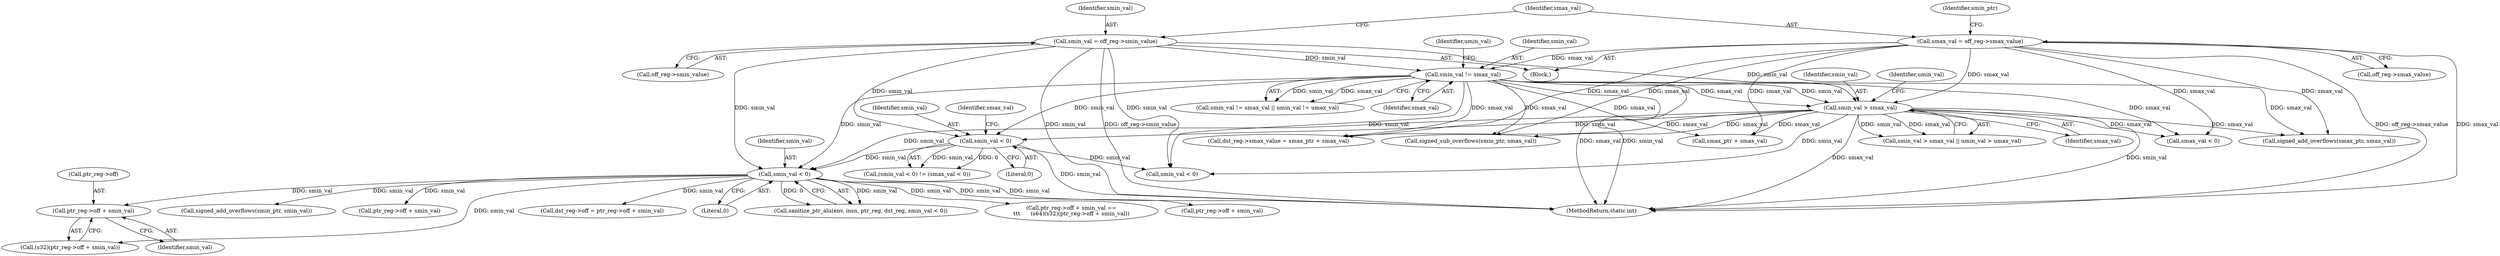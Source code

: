 digraph "0_linux_979d63d50c0c0f7bc537bf821e056cc9fe5abd38@pointer" {
"1000404" [label="(Call,ptr_reg->off + smin_val)"];
"1000377" [label="(Call,smin_val < 0)"];
"1000234" [label="(Call,smin_val != smax_val)"];
"1000156" [label="(Call,smin_val = off_reg->smin_value)"];
"1000162" [label="(Call,smax_val = off_reg->smax_value)"];
"1000312" [label="(Call,smin_val < 0)"];
"1000241" [label="(Call,smin_val > smax_val)"];
"1000482" [label="(Call,dst_reg->smax_value = smax_ptr + smax_val)"];
"1000242" [label="(Identifier,smin_val)"];
"1000691" [label="(Call,signed_sub_overflows(smin_ptr, smax_val))"];
"1000437" [label="(Call,dst_reg->off = ptr_reg->off + smin_val)"];
"1000486" [label="(Call,smax_ptr + smax_val)"];
"1000243" [label="(Identifier,smax_val)"];
"1000316" [label="(Identifier,smax_val)"];
"1000315" [label="(Call,smax_val < 0)"];
"1000311" [label="(Call,(smin_val < 0) != (smax_val < 0))"];
"1000314" [label="(Literal,0)"];
"1000372" [label="(Call,sanitize_ptr_alu(env, insn, ptr_reg, dst_reg, smin_val < 0))"];
"1000157" [label="(Identifier,smin_val)"];
"1000156" [label="(Call,smin_val = off_reg->smin_value)"];
"1000164" [label="(Call,off_reg->smax_value)"];
"1000169" [label="(Identifier,smin_ptr)"];
"1000312" [label="(Call,smin_val < 0)"];
"1000404" [label="(Call,ptr_reg->off + smin_val)"];
"1000441" [label="(Call,ptr_reg->off + smin_val)"];
"1000124" [label="(Block,)"];
"1000245" [label="(Identifier,umin_val)"];
"1000402" [label="(Call,(s32)(ptr_reg->off + smin_val))"];
"1000240" [label="(Call,smin_val > smax_val || umin_val > umax_val)"];
"1000907" [label="(MethodReturn,static int)"];
"1000162" [label="(Call,smax_val = off_reg->smax_value)"];
"1000377" [label="(Call,smin_val < 0)"];
"1000163" [label="(Identifier,smax_val)"];
"1000235" [label="(Identifier,smin_val)"];
"1000579" [label="(Call,smin_val < 0)"];
"1000233" [label="(Call,smin_val != smax_val || umin_val != umax_val)"];
"1000241" [label="(Call,smin_val > smax_val)"];
"1000238" [label="(Identifier,umin_val)"];
"1000408" [label="(Identifier,smin_val)"];
"1000313" [label="(Identifier,smin_val)"];
"1000234" [label="(Call,smin_val != smax_val)"];
"1000394" [label="(Call,ptr_reg->off + smin_val ==\n\t\t\t      (s64)(s32)(ptr_reg->off + smin_val))"];
"1000395" [label="(Call,ptr_reg->off + smin_val)"];
"1000459" [label="(Call,signed_add_overflows(smax_ptr, smax_val))"];
"1000158" [label="(Call,off_reg->smin_value)"];
"1000405" [label="(Call,ptr_reg->off)"];
"1000379" [label="(Literal,0)"];
"1000236" [label="(Identifier,smax_val)"];
"1000456" [label="(Call,signed_add_overflows(smin_ptr, smin_val))"];
"1000378" [label="(Identifier,smin_val)"];
"1000404" -> "1000402"  [label="AST: "];
"1000404" -> "1000408"  [label="CFG: "];
"1000405" -> "1000404"  [label="AST: "];
"1000408" -> "1000404"  [label="AST: "];
"1000402" -> "1000404"  [label="CFG: "];
"1000377" -> "1000404"  [label="DDG: smin_val"];
"1000377" -> "1000372"  [label="AST: "];
"1000377" -> "1000379"  [label="CFG: "];
"1000378" -> "1000377"  [label="AST: "];
"1000379" -> "1000377"  [label="AST: "];
"1000372" -> "1000377"  [label="CFG: "];
"1000377" -> "1000907"  [label="DDG: smin_val"];
"1000377" -> "1000372"  [label="DDG: smin_val"];
"1000377" -> "1000372"  [label="DDG: 0"];
"1000234" -> "1000377"  [label="DDG: smin_val"];
"1000156" -> "1000377"  [label="DDG: smin_val"];
"1000312" -> "1000377"  [label="DDG: smin_val"];
"1000241" -> "1000377"  [label="DDG: smin_val"];
"1000377" -> "1000394"  [label="DDG: smin_val"];
"1000377" -> "1000395"  [label="DDG: smin_val"];
"1000377" -> "1000402"  [label="DDG: smin_val"];
"1000377" -> "1000437"  [label="DDG: smin_val"];
"1000377" -> "1000441"  [label="DDG: smin_val"];
"1000377" -> "1000456"  [label="DDG: smin_val"];
"1000234" -> "1000233"  [label="AST: "];
"1000234" -> "1000236"  [label="CFG: "];
"1000235" -> "1000234"  [label="AST: "];
"1000236" -> "1000234"  [label="AST: "];
"1000238" -> "1000234"  [label="CFG: "];
"1000233" -> "1000234"  [label="CFG: "];
"1000234" -> "1000907"  [label="DDG: smax_val"];
"1000234" -> "1000907"  [label="DDG: smin_val"];
"1000234" -> "1000233"  [label="DDG: smin_val"];
"1000234" -> "1000233"  [label="DDG: smax_val"];
"1000156" -> "1000234"  [label="DDG: smin_val"];
"1000162" -> "1000234"  [label="DDG: smax_val"];
"1000234" -> "1000241"  [label="DDG: smin_val"];
"1000234" -> "1000241"  [label="DDG: smax_val"];
"1000234" -> "1000312"  [label="DDG: smin_val"];
"1000234" -> "1000315"  [label="DDG: smax_val"];
"1000234" -> "1000459"  [label="DDG: smax_val"];
"1000234" -> "1000482"  [label="DDG: smax_val"];
"1000234" -> "1000486"  [label="DDG: smax_val"];
"1000234" -> "1000579"  [label="DDG: smin_val"];
"1000234" -> "1000691"  [label="DDG: smax_val"];
"1000156" -> "1000124"  [label="AST: "];
"1000156" -> "1000158"  [label="CFG: "];
"1000157" -> "1000156"  [label="AST: "];
"1000158" -> "1000156"  [label="AST: "];
"1000163" -> "1000156"  [label="CFG: "];
"1000156" -> "1000907"  [label="DDG: smin_val"];
"1000156" -> "1000907"  [label="DDG: off_reg->smin_value"];
"1000156" -> "1000241"  [label="DDG: smin_val"];
"1000156" -> "1000312"  [label="DDG: smin_val"];
"1000156" -> "1000579"  [label="DDG: smin_val"];
"1000162" -> "1000124"  [label="AST: "];
"1000162" -> "1000164"  [label="CFG: "];
"1000163" -> "1000162"  [label="AST: "];
"1000164" -> "1000162"  [label="AST: "];
"1000169" -> "1000162"  [label="CFG: "];
"1000162" -> "1000907"  [label="DDG: off_reg->smax_value"];
"1000162" -> "1000907"  [label="DDG: smax_val"];
"1000162" -> "1000241"  [label="DDG: smax_val"];
"1000162" -> "1000315"  [label="DDG: smax_val"];
"1000162" -> "1000459"  [label="DDG: smax_val"];
"1000162" -> "1000482"  [label="DDG: smax_val"];
"1000162" -> "1000486"  [label="DDG: smax_val"];
"1000162" -> "1000691"  [label="DDG: smax_val"];
"1000312" -> "1000311"  [label="AST: "];
"1000312" -> "1000314"  [label="CFG: "];
"1000313" -> "1000312"  [label="AST: "];
"1000314" -> "1000312"  [label="AST: "];
"1000316" -> "1000312"  [label="CFG: "];
"1000312" -> "1000907"  [label="DDG: smin_val"];
"1000312" -> "1000311"  [label="DDG: smin_val"];
"1000312" -> "1000311"  [label="DDG: 0"];
"1000241" -> "1000312"  [label="DDG: smin_val"];
"1000312" -> "1000579"  [label="DDG: smin_val"];
"1000241" -> "1000240"  [label="AST: "];
"1000241" -> "1000243"  [label="CFG: "];
"1000242" -> "1000241"  [label="AST: "];
"1000243" -> "1000241"  [label="AST: "];
"1000245" -> "1000241"  [label="CFG: "];
"1000240" -> "1000241"  [label="CFG: "];
"1000241" -> "1000907"  [label="DDG: smin_val"];
"1000241" -> "1000907"  [label="DDG: smax_val"];
"1000241" -> "1000240"  [label="DDG: smin_val"];
"1000241" -> "1000240"  [label="DDG: smax_val"];
"1000241" -> "1000315"  [label="DDG: smax_val"];
"1000241" -> "1000459"  [label="DDG: smax_val"];
"1000241" -> "1000482"  [label="DDG: smax_val"];
"1000241" -> "1000486"  [label="DDG: smax_val"];
"1000241" -> "1000579"  [label="DDG: smin_val"];
"1000241" -> "1000691"  [label="DDG: smax_val"];
}
